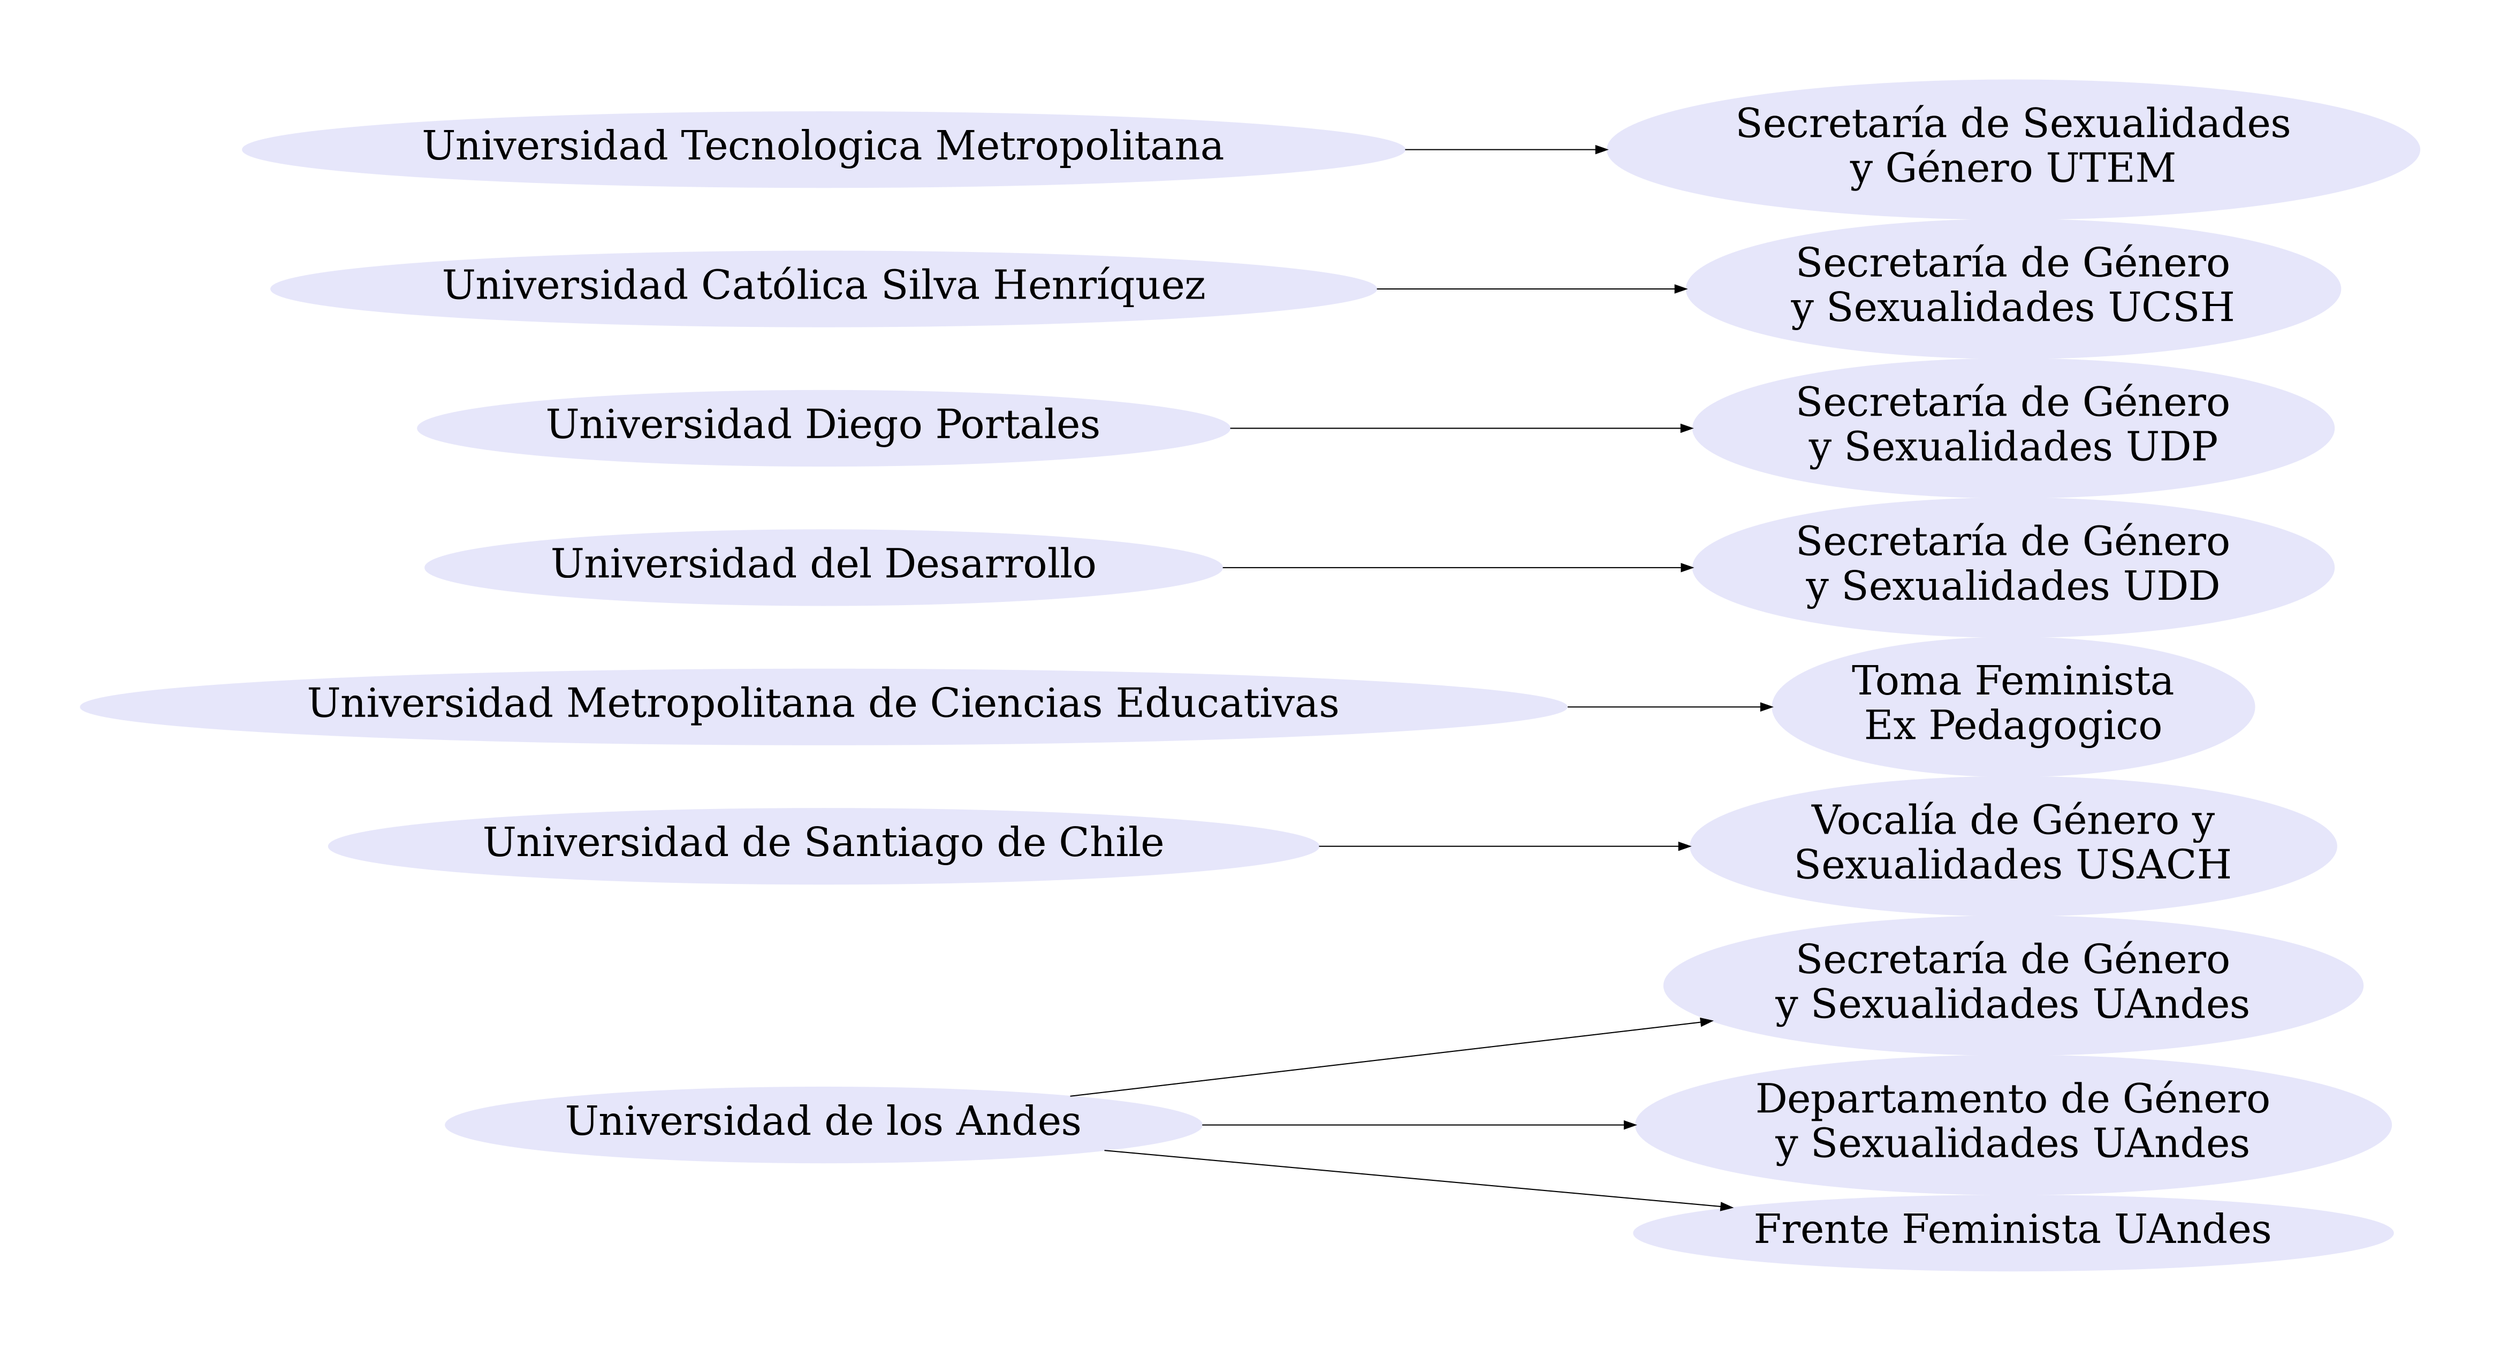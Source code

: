 // Universidades
digraph {
	graph [K=4 nodesep=0 overlap=false pad=1 rankdir=LR repulsiveforce=1]
	node [color=lavender fontsize=36 style=filled]
	"Universidad de los Andes" -> "Secretaría de Género
y Sexualidades UAndes"
	"Universidad de los Andes" -> "Departamento de Género
y Sexualidades UAndes"
	"Universidad de los Andes" -> "Frente Feminista UAndes"
	"Universidad de Santiago de Chile" -> "Vocalía de Género y
Sexualidades USACH"
	"Universidad Metropolitana de Ciencias Educativas" -> "Toma Feminista
Ex Pedagogico"
	"Universidad del Desarrollo" -> "Secretaría de Género
y Sexualidades UDD"
	"Universidad Diego Portales" -> "Secretaría de Género
y Sexualidades UDP"
	"Universidad Católica Silva Henríquez" -> "Secretaría de Género
y Sexualidades UCSH"
	"Universidad Tecnologica Metropolitana" -> "Secretaría de Sexualidades
y Género UTEM"
}
